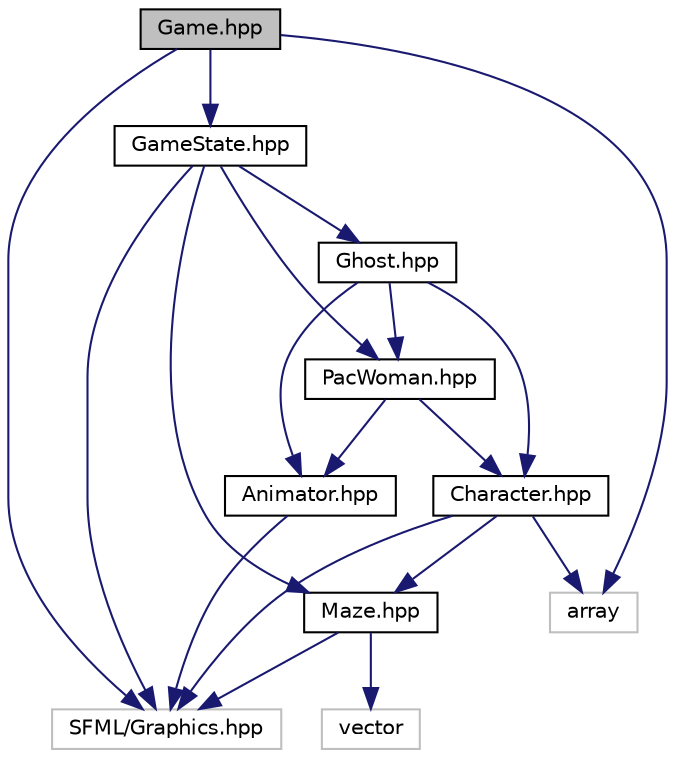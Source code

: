 digraph "Game.hpp"
{
  edge [fontname="Helvetica",fontsize="10",labelfontname="Helvetica",labelfontsize="10"];
  node [fontname="Helvetica",fontsize="10",shape=record];
  Node0 [label="Game.hpp",height=0.2,width=0.4,color="black", fillcolor="grey75", style="filled", fontcolor="black"];
  Node0 -> Node1 [color="midnightblue",fontsize="10",style="solid",fontname="Helvetica"];
  Node1 [label="GameState.hpp",height=0.2,width=0.4,color="black", fillcolor="white", style="filled",URL="$GameState_8hpp.html",tooltip="\"Game state class header\" "];
  Node1 -> Node2 [color="midnightblue",fontsize="10",style="solid",fontname="Helvetica"];
  Node2 [label="Maze.hpp",height=0.2,width=0.4,color="black", fillcolor="white", style="filled",URL="$Maze_8hpp.html",tooltip="\"Maze header file\" "];
  Node2 -> Node3 [color="midnightblue",fontsize="10",style="solid",fontname="Helvetica"];
  Node3 [label="vector",height=0.2,width=0.4,color="grey75", fillcolor="white", style="filled"];
  Node2 -> Node4 [color="midnightblue",fontsize="10",style="solid",fontname="Helvetica"];
  Node4 [label="SFML/Graphics.hpp",height=0.2,width=0.4,color="grey75", fillcolor="white", style="filled"];
  Node1 -> Node5 [color="midnightblue",fontsize="10",style="solid",fontname="Helvetica"];
  Node5 [label="PacWoman.hpp",height=0.2,width=0.4,color="black", fillcolor="white", style="filled",URL="$PacWoman_8hpp.html",tooltip="\"PacWoman header file\" "];
  Node5 -> Node6 [color="midnightblue",fontsize="10",style="solid",fontname="Helvetica"];
  Node6 [label="Animator.hpp",height=0.2,width=0.4,color="black", fillcolor="white", style="filled",URL="$Animator_8hpp.html",tooltip="\"Animator class - handles game animations\" "];
  Node6 -> Node4 [color="midnightblue",fontsize="10",style="solid",fontname="Helvetica"];
  Node5 -> Node7 [color="midnightblue",fontsize="10",style="solid",fontname="Helvetica"];
  Node7 [label="Character.hpp",height=0.2,width=0.4,color="black", fillcolor="white", style="filled",URL="$Character_8hpp.html",tooltip="\"Parent character class for the ghost and pacwoman\" "];
  Node7 -> Node8 [color="midnightblue",fontsize="10",style="solid",fontname="Helvetica"];
  Node8 [label="array",height=0.2,width=0.4,color="grey75", fillcolor="white", style="filled"];
  Node7 -> Node2 [color="midnightblue",fontsize="10",style="solid",fontname="Helvetica"];
  Node7 -> Node4 [color="midnightblue",fontsize="10",style="solid",fontname="Helvetica"];
  Node1 -> Node9 [color="midnightblue",fontsize="10",style="solid",fontname="Helvetica"];
  Node9 [label="Ghost.hpp",height=0.2,width=0.4,color="black", fillcolor="white", style="filled",URL="$Ghost_8hpp.html",tooltip="\"Ghost header file\" "];
  Node9 -> Node6 [color="midnightblue",fontsize="10",style="solid",fontname="Helvetica"];
  Node9 -> Node5 [color="midnightblue",fontsize="10",style="solid",fontname="Helvetica"];
  Node9 -> Node7 [color="midnightblue",fontsize="10",style="solid",fontname="Helvetica"];
  Node1 -> Node4 [color="midnightblue",fontsize="10",style="solid",fontname="Helvetica"];
  Node0 -> Node4 [color="midnightblue",fontsize="10",style="solid",fontname="Helvetica"];
  Node0 -> Node8 [color="midnightblue",fontsize="10",style="solid",fontname="Helvetica"];
}
